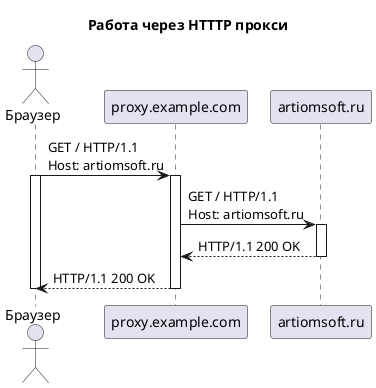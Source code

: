 @startuml

title Работа через HTTTP прокси

actor Браузер

Браузер -> proxy.example.com : GET / HTTP/1.1\nHost: artiomsoft.ru
activate Браузер
activate proxy.example.com
proxy.example.com -> artiomsoft.ru : GET / HTTP/1.1\nHost: artiomsoft.ru
activate artiomsoft.ru
proxy.example.com <-- artiomsoft.ru : HTTP/1.1 200 OK
deactivate artiomsoft.ru
Браузер <-- proxy.example.com : HTTP/1.1 200 OK
deactivate proxy.example.com
deactivate Браузер

@enduml
